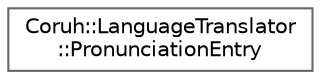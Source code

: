 digraph "Graphical Class Hierarchy"
{
 // INTERACTIVE_SVG=YES
 // LATEX_PDF_SIZE
  bgcolor="transparent";
  edge [fontname=Helvetica,fontsize=10,labelfontname=Helvetica,labelfontsize=10];
  node [fontname=Helvetica,fontsize=10,shape=box,height=0.2,width=0.4];
  rankdir="LR";
  Node0 [id="Node000000",label="Coruh::LanguageTranslator\l::PronunciationEntry",height=0.2,width=0.4,color="grey40", fillcolor="white", style="filled",URL="$struct_coruh_1_1_language_translator_1_1_pronunciation_entry.html",tooltip="Telaffuz girdisi."];
}
